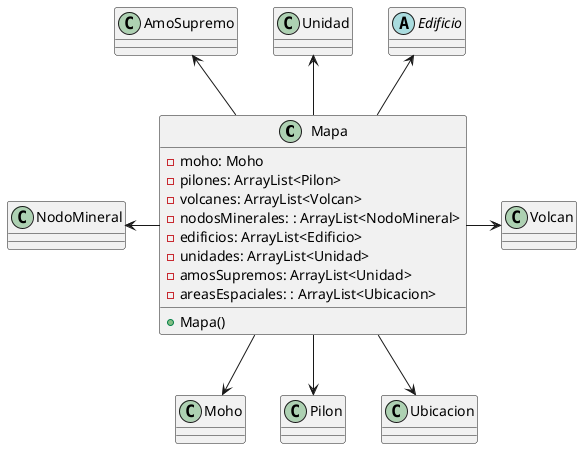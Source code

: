 @startuml

class Mapa{
    -moho: Moho
    -pilones: ArrayList<Pilon>
    -volcanes: ArrayList<Volcan>
    -nodosMinerales: : ArrayList<NodoMineral>
    -edificios: ArrayList<Edificio>
    -unidades: ArrayList<Unidad>
    -amosSupremos: ArrayList<Unidad>
    -areasEspaciales: : ArrayList<Ubicacion>
    +Mapa()
}

class Moho

class Pilon

class Volcan

class NodoMineral

abstract class Edificio

class Unidad

class AmoSupremo

class Ubicacion

Mapa -down-> Moho
Mapa -down-> Pilon
Mapa -right-> Volcan
Mapa -left-> NodoMineral
Mapa -up-> Edificio
Mapa -up-> Unidad
Mapa -up-> AmoSupremo
Mapa -down-> Ubicacion

@enduml